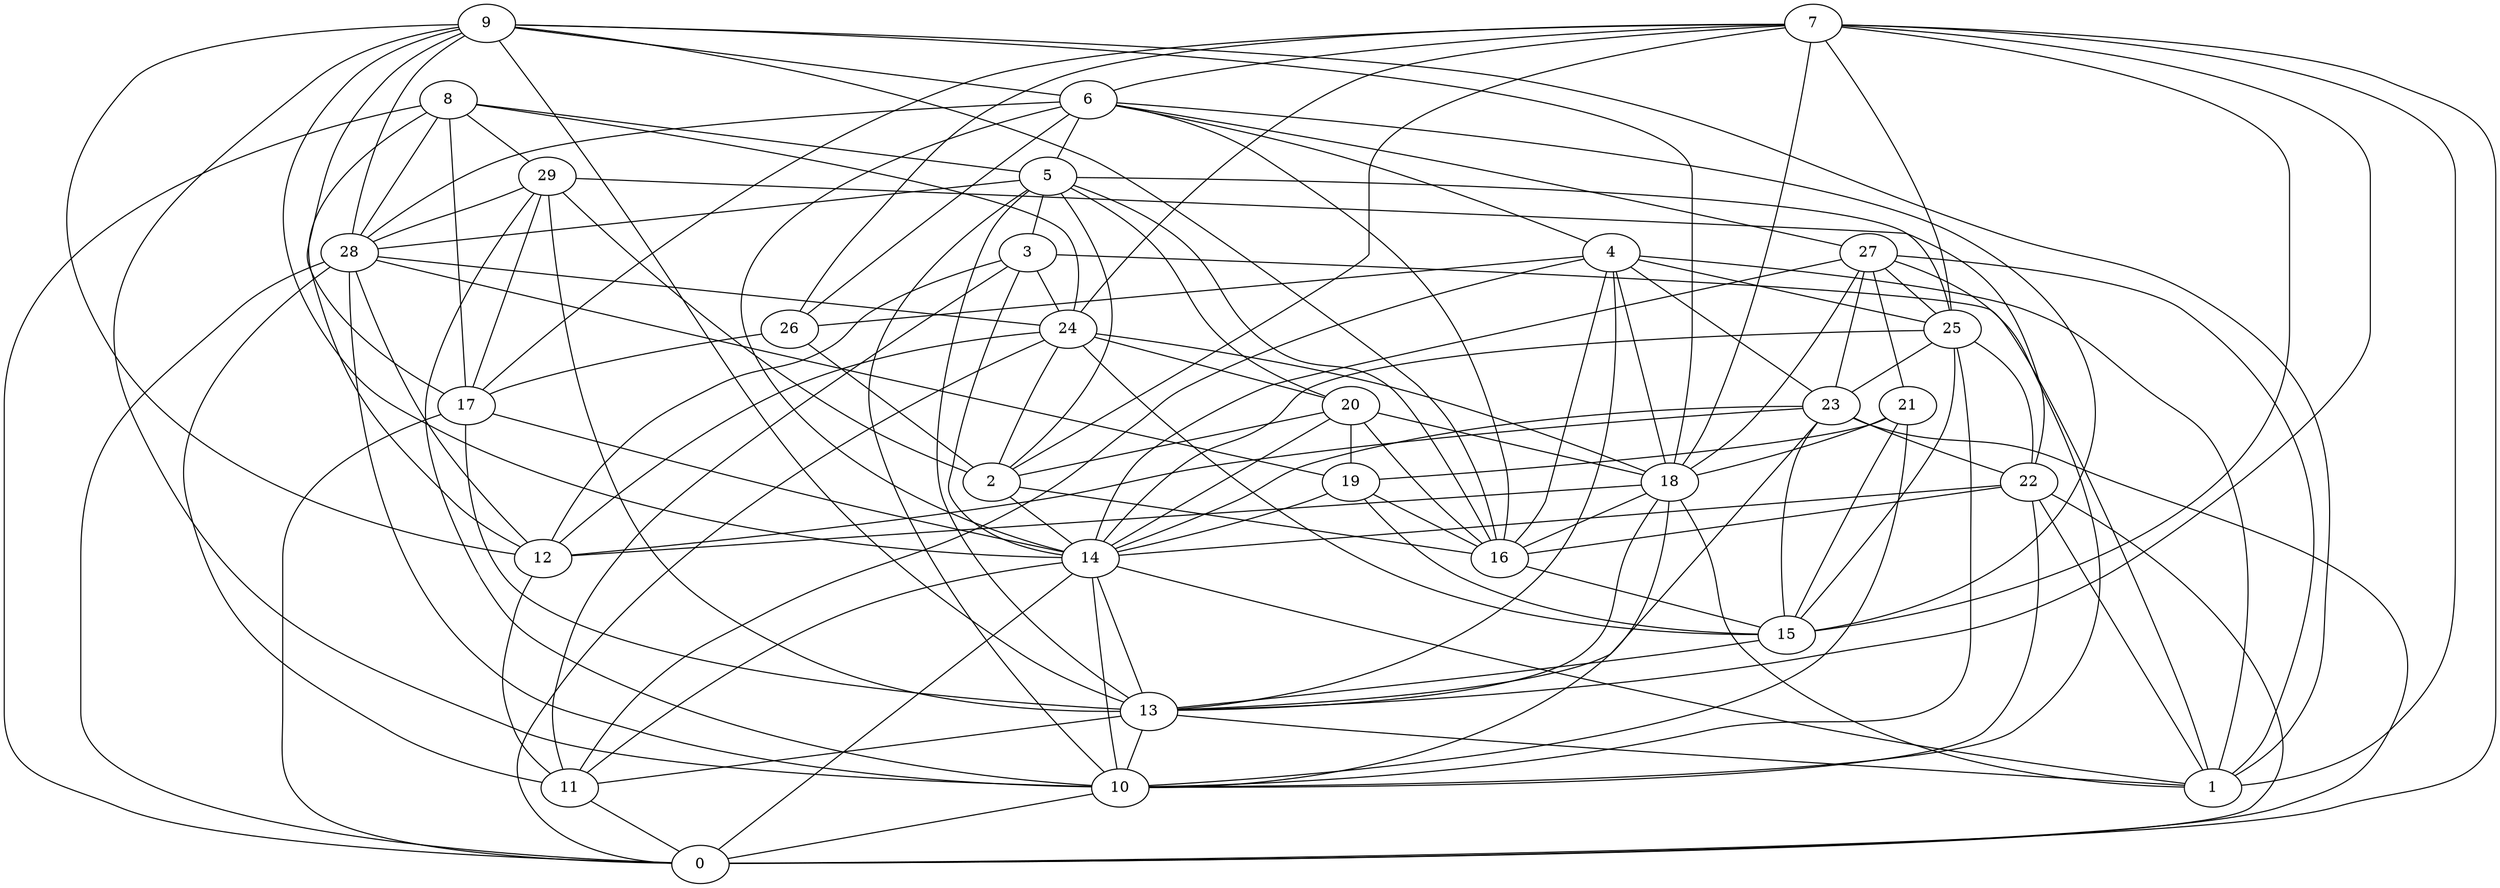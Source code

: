 digraph GG_graph {

subgraph G_graph {
edge [color = black]
"14" -> "11" [dir = none]
"14" -> "10" [dir = none]
"14" -> "0" [dir = none]
"14" -> "1" [dir = none]
"26" -> "17" [dir = none]
"26" -> "2" [dir = none]
"2" -> "16" [dir = none]
"25" -> "10" [dir = none]
"25" -> "14" [dir = none]
"5" -> "16" [dir = none]
"5" -> "13" [dir = none]
"5" -> "20" [dir = none]
"5" -> "25" [dir = none]
"5" -> "3" [dir = none]
"18" -> "1" [dir = none]
"18" -> "16" [dir = none]
"18" -> "13" [dir = none]
"18" -> "12" [dir = none]
"11" -> "0" [dir = none]
"27" -> "23" [dir = none]
"27" -> "1" [dir = none]
"27" -> "18" [dir = none]
"27" -> "14" [dir = none]
"24" -> "20" [dir = none]
"24" -> "2" [dir = none]
"24" -> "12" [dir = none]
"24" -> "18" [dir = none]
"24" -> "15" [dir = none]
"3" -> "24" [dir = none]
"3" -> "14" [dir = none]
"6" -> "5" [dir = none]
"6" -> "14" [dir = none]
"6" -> "26" [dir = none]
"6" -> "27" [dir = none]
"6" -> "28" [dir = none]
"6" -> "16" [dir = none]
"19" -> "15" [dir = none]
"19" -> "16" [dir = none]
"19" -> "14" [dir = none]
"8" -> "24" [dir = none]
"8" -> "29" [dir = none]
"8" -> "17" [dir = none]
"8" -> "28" [dir = none]
"8" -> "5" [dir = none]
"9" -> "18" [dir = none]
"9" -> "10" [dir = none]
"9" -> "17" [dir = none]
"9" -> "28" [dir = none]
"9" -> "13" [dir = none]
"9" -> "16" [dir = none]
"9" -> "14" [dir = none]
"22" -> "16" [dir = none]
"22" -> "14" [dir = none]
"22" -> "1" [dir = none]
"28" -> "0" [dir = none]
"28" -> "10" [dir = none]
"28" -> "11" [dir = none]
"28" -> "12" [dir = none]
"17" -> "13" [dir = none]
"10" -> "0" [dir = none]
"7" -> "26" [dir = none]
"7" -> "2" [dir = none]
"7" -> "17" [dir = none]
"7" -> "13" [dir = none]
"7" -> "1" [dir = none]
"7" -> "6" [dir = none]
"20" -> "14" [dir = none]
"20" -> "16" [dir = none]
"20" -> "2" [dir = none]
"20" -> "19" [dir = none]
"29" -> "2" [dir = none]
"29" -> "17" [dir = none]
"13" -> "11" [dir = none]
"13" -> "1" [dir = none]
"13" -> "10" [dir = none]
"16" -> "15" [dir = none]
"21" -> "19" [dir = none]
"21" -> "18" [dir = none]
"21" -> "10" [dir = none]
"23" -> "12" [dir = none]
"23" -> "14" [dir = none]
"23" -> "0" [dir = none]
"23" -> "13" [dir = none]
"4" -> "16" [dir = none]
"4" -> "11" [dir = none]
"4" -> "18" [dir = none]
"4" -> "26" [dir = none]
"7" -> "18" [dir = none]
"5" -> "10" [dir = none]
"3" -> "11" [dir = none]
"29" -> "13" [dir = none]
"4" -> "13" [dir = none]
"3" -> "12" [dir = none]
"9" -> "12" [dir = none]
"9" -> "1" [dir = none]
"29" -> "10" [dir = none]
"8" -> "12" [dir = none]
"14" -> "13" [dir = none]
"25" -> "15" [dir = none]
"15" -> "13" [dir = none]
"29" -> "22" [dir = none]
"28" -> "24" [dir = none]
"7" -> "25" [dir = none]
"22" -> "0" [dir = none]
"5" -> "2" [dir = none]
"27" -> "25" [dir = none]
"12" -> "11" [dir = none]
"7" -> "15" [dir = none]
"4" -> "1" [dir = none]
"3" -> "1" [dir = none]
"6" -> "15" [dir = none]
"4" -> "23" [dir = none]
"17" -> "0" [dir = none]
"2" -> "14" [dir = none]
"25" -> "22" [dir = none]
"25" -> "23" [dir = none]
"4" -> "25" [dir = none]
"17" -> "14" [dir = none]
"23" -> "15" [dir = none]
"18" -> "10" [dir = none]
"6" -> "4" [dir = none]
"9" -> "6" [dir = none]
"29" -> "28" [dir = none]
"28" -> "19" [dir = none]
"7" -> "0" [dir = none]
"20" -> "18" [dir = none]
"27" -> "21" [dir = none]
"24" -> "0" [dir = none]
"8" -> "0" [dir = none]
"22" -> "10" [dir = none]
"7" -> "24" [dir = none]
"5" -> "28" [dir = none]
"27" -> "10" [dir = none]
"23" -> "22" [dir = none]
"21" -> "15" [dir = none]
}

}
